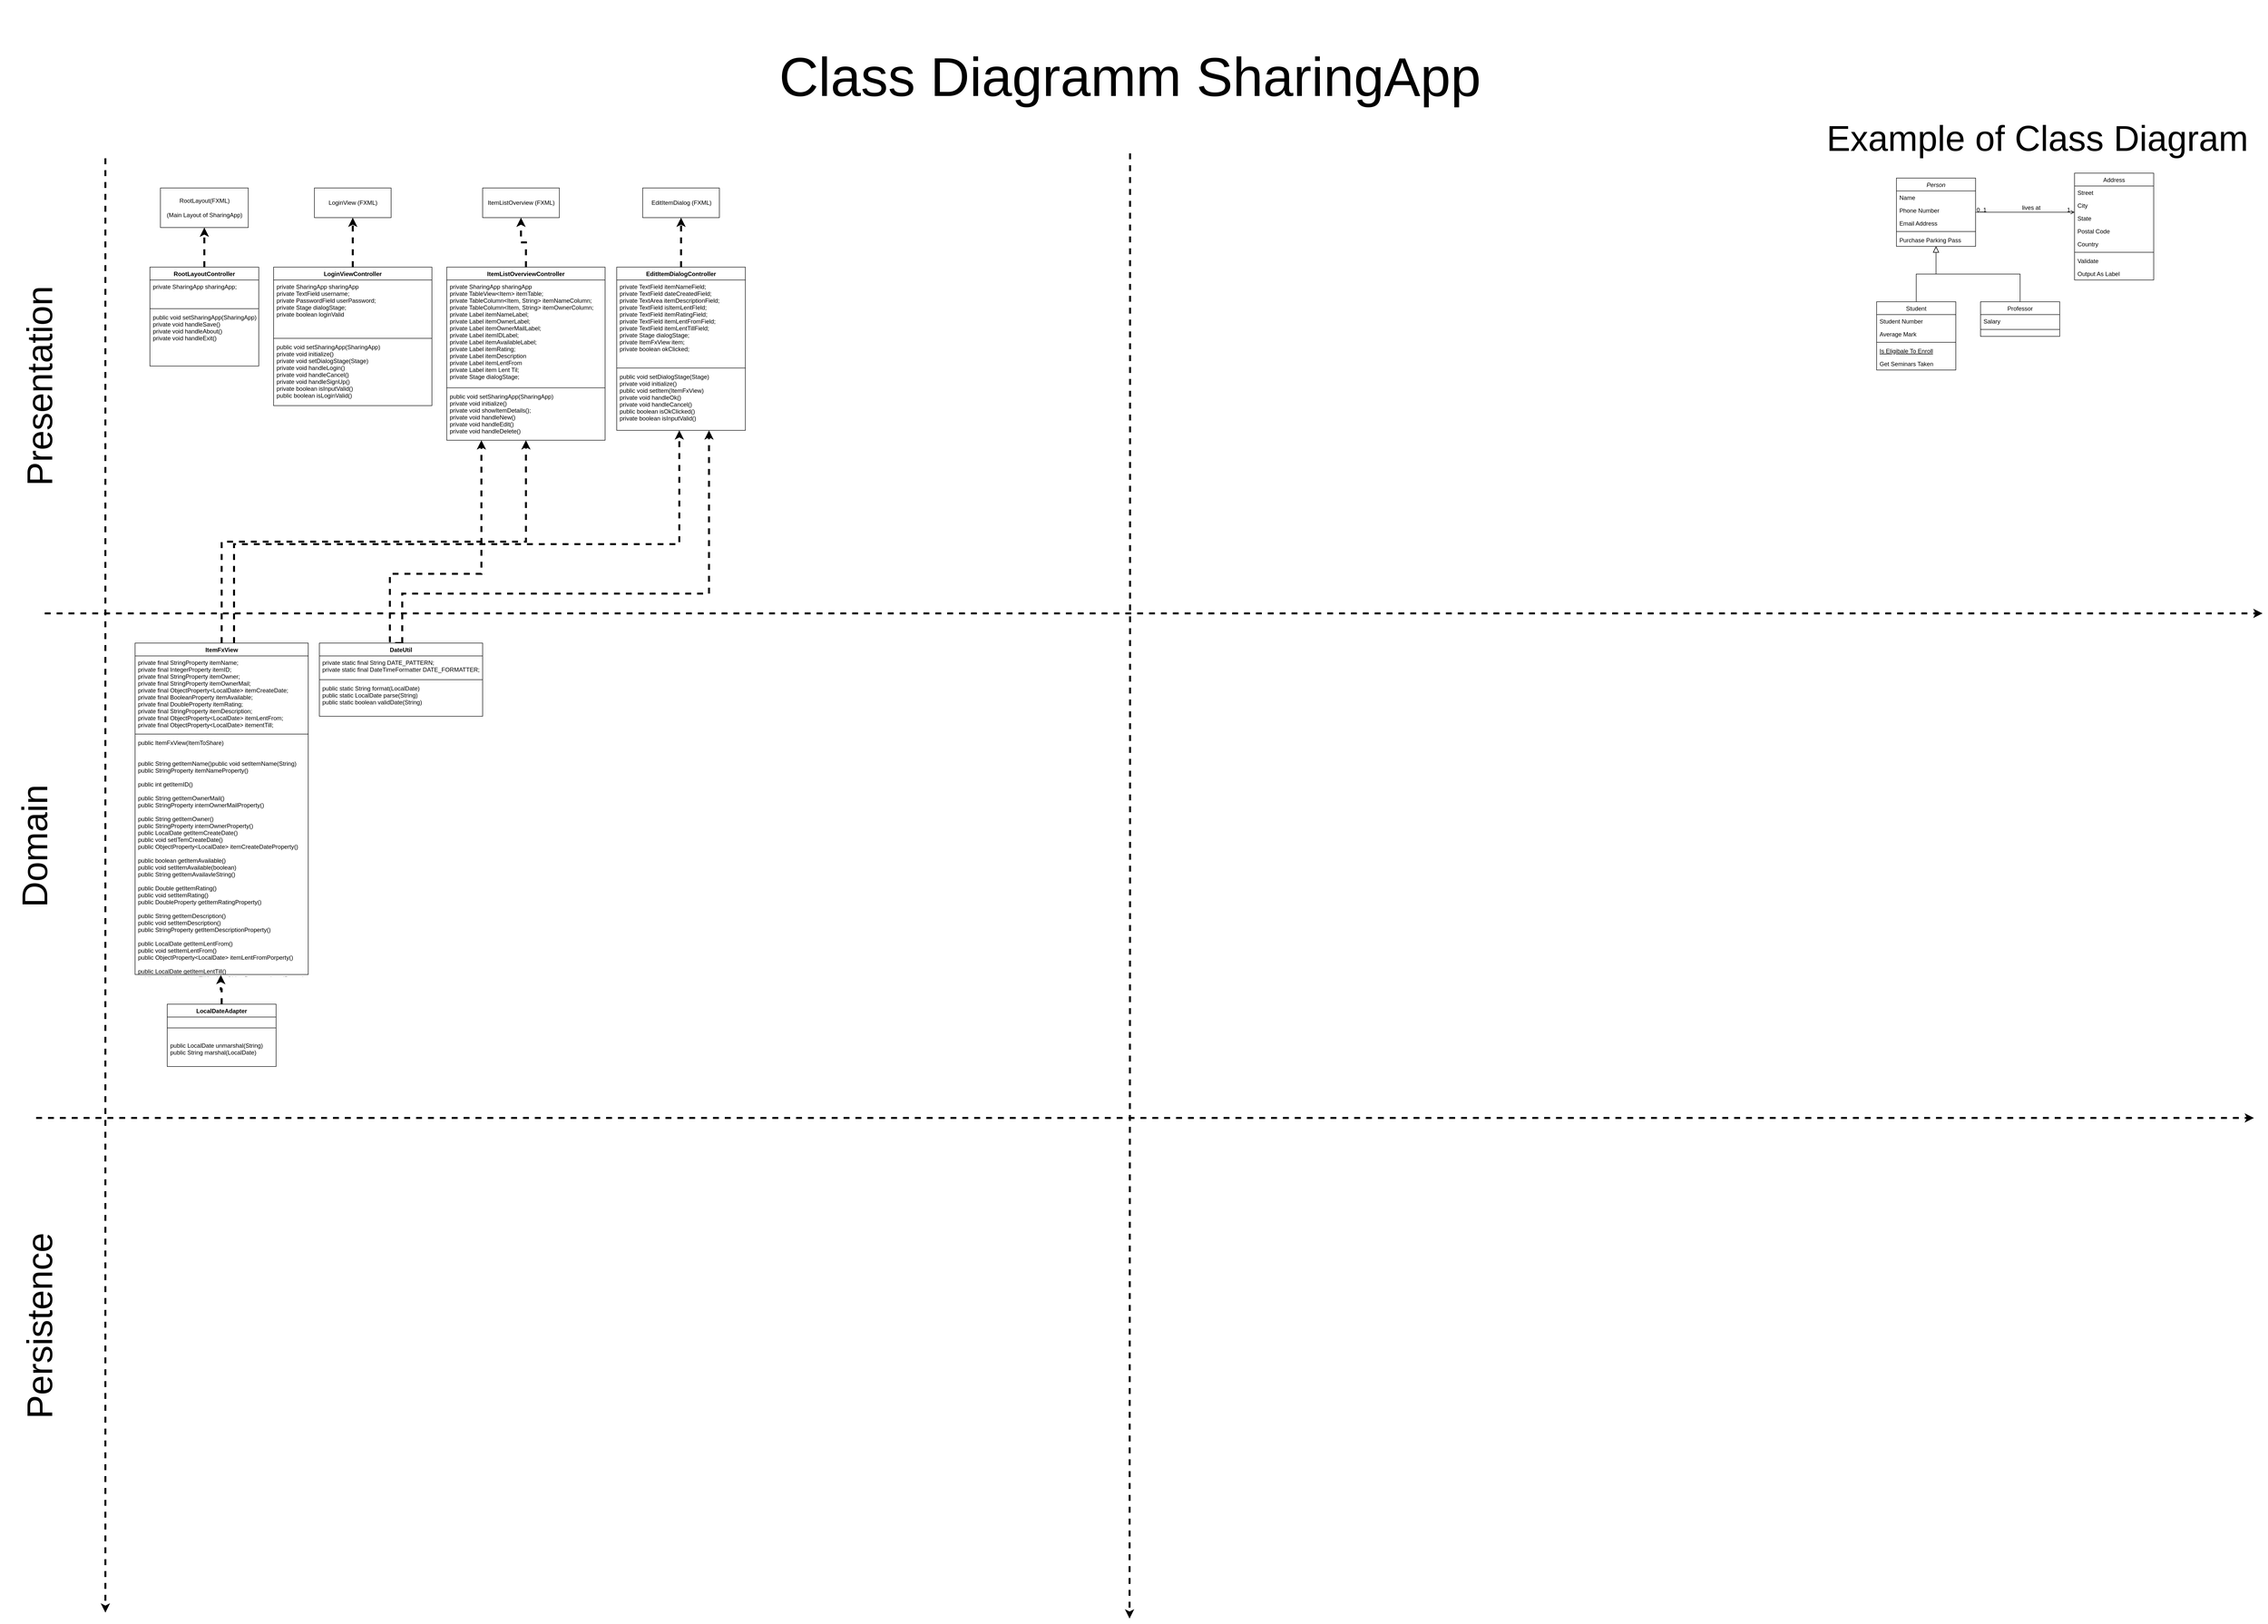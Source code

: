 <mxfile version="13.11.0" type="github">
  <diagram id="C5RBs43oDa-KdzZeNtuy" name="Page-1">
    <mxGraphModel dx="981" dy="609" grid="1" gridSize="10" guides="1" tooltips="1" connect="1" arrows="1" fold="1" page="1" pageScale="1" pageWidth="4681" pageHeight="3300" math="0" shadow="0">
      <root>
        <mxCell id="WIyWlLk6GJQsqaUBKTNV-0" />
        <mxCell id="WIyWlLk6GJQsqaUBKTNV-1" parent="WIyWlLk6GJQsqaUBKTNV-0" />
        <mxCell id="zkfFHV4jXpPFQw0GAbJ--0" value="Person" style="swimlane;fontStyle=2;align=center;verticalAlign=top;childLayout=stackLayout;horizontal=1;startSize=26;horizontalStack=0;resizeParent=1;resizeLast=0;collapsible=1;marginBottom=0;rounded=0;shadow=0;strokeWidth=1;" parent="WIyWlLk6GJQsqaUBKTNV-1" vertex="1">
          <mxGeometry x="3890" y="360" width="160" height="138" as="geometry">
            <mxRectangle x="230" y="140" width="160" height="26" as="alternateBounds" />
          </mxGeometry>
        </mxCell>
        <mxCell id="zkfFHV4jXpPFQw0GAbJ--1" value="Name" style="text;align=left;verticalAlign=top;spacingLeft=4;spacingRight=4;overflow=hidden;rotatable=0;points=[[0,0.5],[1,0.5]];portConstraint=eastwest;" parent="zkfFHV4jXpPFQw0GAbJ--0" vertex="1">
          <mxGeometry y="26" width="160" height="26" as="geometry" />
        </mxCell>
        <mxCell id="zkfFHV4jXpPFQw0GAbJ--2" value="Phone Number" style="text;align=left;verticalAlign=top;spacingLeft=4;spacingRight=4;overflow=hidden;rotatable=0;points=[[0,0.5],[1,0.5]];portConstraint=eastwest;rounded=0;shadow=0;html=0;" parent="zkfFHV4jXpPFQw0GAbJ--0" vertex="1">
          <mxGeometry y="52" width="160" height="26" as="geometry" />
        </mxCell>
        <mxCell id="zkfFHV4jXpPFQw0GAbJ--3" value="Email Address" style="text;align=left;verticalAlign=top;spacingLeft=4;spacingRight=4;overflow=hidden;rotatable=0;points=[[0,0.5],[1,0.5]];portConstraint=eastwest;rounded=0;shadow=0;html=0;" parent="zkfFHV4jXpPFQw0GAbJ--0" vertex="1">
          <mxGeometry y="78" width="160" height="26" as="geometry" />
        </mxCell>
        <mxCell id="zkfFHV4jXpPFQw0GAbJ--4" value="" style="line;html=1;strokeWidth=1;align=left;verticalAlign=middle;spacingTop=-1;spacingLeft=3;spacingRight=3;rotatable=0;labelPosition=right;points=[];portConstraint=eastwest;" parent="zkfFHV4jXpPFQw0GAbJ--0" vertex="1">
          <mxGeometry y="104" width="160" height="8" as="geometry" />
        </mxCell>
        <mxCell id="zkfFHV4jXpPFQw0GAbJ--5" value="Purchase Parking Pass" style="text;align=left;verticalAlign=top;spacingLeft=4;spacingRight=4;overflow=hidden;rotatable=0;points=[[0,0.5],[1,0.5]];portConstraint=eastwest;" parent="zkfFHV4jXpPFQw0GAbJ--0" vertex="1">
          <mxGeometry y="112" width="160" height="26" as="geometry" />
        </mxCell>
        <mxCell id="zkfFHV4jXpPFQw0GAbJ--6" value="Student" style="swimlane;fontStyle=0;align=center;verticalAlign=top;childLayout=stackLayout;horizontal=1;startSize=26;horizontalStack=0;resizeParent=1;resizeLast=0;collapsible=1;marginBottom=0;rounded=0;shadow=0;strokeWidth=1;" parent="WIyWlLk6GJQsqaUBKTNV-1" vertex="1">
          <mxGeometry x="3850" y="610" width="160" height="138" as="geometry">
            <mxRectangle x="130" y="380" width="160" height="26" as="alternateBounds" />
          </mxGeometry>
        </mxCell>
        <mxCell id="zkfFHV4jXpPFQw0GAbJ--7" value="Student Number" style="text;align=left;verticalAlign=top;spacingLeft=4;spacingRight=4;overflow=hidden;rotatable=0;points=[[0,0.5],[1,0.5]];portConstraint=eastwest;" parent="zkfFHV4jXpPFQw0GAbJ--6" vertex="1">
          <mxGeometry y="26" width="160" height="26" as="geometry" />
        </mxCell>
        <mxCell id="zkfFHV4jXpPFQw0GAbJ--8" value="Average Mark" style="text;align=left;verticalAlign=top;spacingLeft=4;spacingRight=4;overflow=hidden;rotatable=0;points=[[0,0.5],[1,0.5]];portConstraint=eastwest;rounded=0;shadow=0;html=0;" parent="zkfFHV4jXpPFQw0GAbJ--6" vertex="1">
          <mxGeometry y="52" width="160" height="26" as="geometry" />
        </mxCell>
        <mxCell id="zkfFHV4jXpPFQw0GAbJ--9" value="" style="line;html=1;strokeWidth=1;align=left;verticalAlign=middle;spacingTop=-1;spacingLeft=3;spacingRight=3;rotatable=0;labelPosition=right;points=[];portConstraint=eastwest;" parent="zkfFHV4jXpPFQw0GAbJ--6" vertex="1">
          <mxGeometry y="78" width="160" height="8" as="geometry" />
        </mxCell>
        <mxCell id="zkfFHV4jXpPFQw0GAbJ--10" value="Is Eligibale To Enroll" style="text;align=left;verticalAlign=top;spacingLeft=4;spacingRight=4;overflow=hidden;rotatable=0;points=[[0,0.5],[1,0.5]];portConstraint=eastwest;fontStyle=4" parent="zkfFHV4jXpPFQw0GAbJ--6" vertex="1">
          <mxGeometry y="86" width="160" height="26" as="geometry" />
        </mxCell>
        <mxCell id="zkfFHV4jXpPFQw0GAbJ--11" value="Get Seminars Taken" style="text;align=left;verticalAlign=top;spacingLeft=4;spacingRight=4;overflow=hidden;rotatable=0;points=[[0,0.5],[1,0.5]];portConstraint=eastwest;" parent="zkfFHV4jXpPFQw0GAbJ--6" vertex="1">
          <mxGeometry y="112" width="160" height="26" as="geometry" />
        </mxCell>
        <mxCell id="zkfFHV4jXpPFQw0GAbJ--12" value="" style="endArrow=block;endSize=10;endFill=0;shadow=0;strokeWidth=1;rounded=0;edgeStyle=elbowEdgeStyle;elbow=vertical;" parent="WIyWlLk6GJQsqaUBKTNV-1" source="zkfFHV4jXpPFQw0GAbJ--6" target="zkfFHV4jXpPFQw0GAbJ--0" edge="1">
          <mxGeometry width="160" relative="1" as="geometry">
            <mxPoint x="2340" y="153" as="sourcePoint" />
            <mxPoint x="2340" y="153" as="targetPoint" />
          </mxGeometry>
        </mxCell>
        <mxCell id="zkfFHV4jXpPFQw0GAbJ--13" value="Professor" style="swimlane;fontStyle=0;align=center;verticalAlign=top;childLayout=stackLayout;horizontal=1;startSize=26;horizontalStack=0;resizeParent=1;resizeLast=0;collapsible=1;marginBottom=0;rounded=0;shadow=0;strokeWidth=1;" parent="WIyWlLk6GJQsqaUBKTNV-1" vertex="1">
          <mxGeometry x="4060" y="610" width="160" height="70" as="geometry">
            <mxRectangle x="340" y="380" width="170" height="26" as="alternateBounds" />
          </mxGeometry>
        </mxCell>
        <mxCell id="zkfFHV4jXpPFQw0GAbJ--14" value="Salary" style="text;align=left;verticalAlign=top;spacingLeft=4;spacingRight=4;overflow=hidden;rotatable=0;points=[[0,0.5],[1,0.5]];portConstraint=eastwest;" parent="zkfFHV4jXpPFQw0GAbJ--13" vertex="1">
          <mxGeometry y="26" width="160" height="26" as="geometry" />
        </mxCell>
        <mxCell id="zkfFHV4jXpPFQw0GAbJ--15" value="" style="line;html=1;strokeWidth=1;align=left;verticalAlign=middle;spacingTop=-1;spacingLeft=3;spacingRight=3;rotatable=0;labelPosition=right;points=[];portConstraint=eastwest;" parent="zkfFHV4jXpPFQw0GAbJ--13" vertex="1">
          <mxGeometry y="52" width="160" height="8" as="geometry" />
        </mxCell>
        <mxCell id="zkfFHV4jXpPFQw0GAbJ--16" value="" style="endArrow=block;endSize=10;endFill=0;shadow=0;strokeWidth=1;rounded=0;edgeStyle=elbowEdgeStyle;elbow=vertical;" parent="WIyWlLk6GJQsqaUBKTNV-1" source="zkfFHV4jXpPFQw0GAbJ--13" target="zkfFHV4jXpPFQw0GAbJ--0" edge="1">
          <mxGeometry width="160" relative="1" as="geometry">
            <mxPoint x="2350" y="323" as="sourcePoint" />
            <mxPoint x="2450" y="221" as="targetPoint" />
          </mxGeometry>
        </mxCell>
        <mxCell id="zkfFHV4jXpPFQw0GAbJ--17" value="Address" style="swimlane;fontStyle=0;align=center;verticalAlign=top;childLayout=stackLayout;horizontal=1;startSize=26;horizontalStack=0;resizeParent=1;resizeLast=0;collapsible=1;marginBottom=0;rounded=0;shadow=0;strokeWidth=1;" parent="WIyWlLk6GJQsqaUBKTNV-1" vertex="1">
          <mxGeometry x="4250" y="350" width="160" height="216" as="geometry">
            <mxRectangle x="550" y="140" width="160" height="26" as="alternateBounds" />
          </mxGeometry>
        </mxCell>
        <mxCell id="zkfFHV4jXpPFQw0GAbJ--18" value="Street" style="text;align=left;verticalAlign=top;spacingLeft=4;spacingRight=4;overflow=hidden;rotatable=0;points=[[0,0.5],[1,0.5]];portConstraint=eastwest;" parent="zkfFHV4jXpPFQw0GAbJ--17" vertex="1">
          <mxGeometry y="26" width="160" height="26" as="geometry" />
        </mxCell>
        <mxCell id="zkfFHV4jXpPFQw0GAbJ--19" value="City" style="text;align=left;verticalAlign=top;spacingLeft=4;spacingRight=4;overflow=hidden;rotatable=0;points=[[0,0.5],[1,0.5]];portConstraint=eastwest;rounded=0;shadow=0;html=0;" parent="zkfFHV4jXpPFQw0GAbJ--17" vertex="1">
          <mxGeometry y="52" width="160" height="26" as="geometry" />
        </mxCell>
        <mxCell id="zkfFHV4jXpPFQw0GAbJ--20" value="State" style="text;align=left;verticalAlign=top;spacingLeft=4;spacingRight=4;overflow=hidden;rotatable=0;points=[[0,0.5],[1,0.5]];portConstraint=eastwest;rounded=0;shadow=0;html=0;" parent="zkfFHV4jXpPFQw0GAbJ--17" vertex="1">
          <mxGeometry y="78" width="160" height="26" as="geometry" />
        </mxCell>
        <mxCell id="zkfFHV4jXpPFQw0GAbJ--21" value="Postal Code" style="text;align=left;verticalAlign=top;spacingLeft=4;spacingRight=4;overflow=hidden;rotatable=0;points=[[0,0.5],[1,0.5]];portConstraint=eastwest;rounded=0;shadow=0;html=0;" parent="zkfFHV4jXpPFQw0GAbJ--17" vertex="1">
          <mxGeometry y="104" width="160" height="26" as="geometry" />
        </mxCell>
        <mxCell id="zkfFHV4jXpPFQw0GAbJ--22" value="Country" style="text;align=left;verticalAlign=top;spacingLeft=4;spacingRight=4;overflow=hidden;rotatable=0;points=[[0,0.5],[1,0.5]];portConstraint=eastwest;rounded=0;shadow=0;html=0;" parent="zkfFHV4jXpPFQw0GAbJ--17" vertex="1">
          <mxGeometry y="130" width="160" height="26" as="geometry" />
        </mxCell>
        <mxCell id="zkfFHV4jXpPFQw0GAbJ--23" value="" style="line;html=1;strokeWidth=1;align=left;verticalAlign=middle;spacingTop=-1;spacingLeft=3;spacingRight=3;rotatable=0;labelPosition=right;points=[];portConstraint=eastwest;" parent="zkfFHV4jXpPFQw0GAbJ--17" vertex="1">
          <mxGeometry y="156" width="160" height="8" as="geometry" />
        </mxCell>
        <mxCell id="zkfFHV4jXpPFQw0GAbJ--24" value="Validate" style="text;align=left;verticalAlign=top;spacingLeft=4;spacingRight=4;overflow=hidden;rotatable=0;points=[[0,0.5],[1,0.5]];portConstraint=eastwest;" parent="zkfFHV4jXpPFQw0GAbJ--17" vertex="1">
          <mxGeometry y="164" width="160" height="26" as="geometry" />
        </mxCell>
        <mxCell id="zkfFHV4jXpPFQw0GAbJ--25" value="Output As Label" style="text;align=left;verticalAlign=top;spacingLeft=4;spacingRight=4;overflow=hidden;rotatable=0;points=[[0,0.5],[1,0.5]];portConstraint=eastwest;" parent="zkfFHV4jXpPFQw0GAbJ--17" vertex="1">
          <mxGeometry y="190" width="160" height="26" as="geometry" />
        </mxCell>
        <mxCell id="zkfFHV4jXpPFQw0GAbJ--26" value="" style="endArrow=open;shadow=0;strokeWidth=1;rounded=0;endFill=1;edgeStyle=elbowEdgeStyle;elbow=vertical;" parent="WIyWlLk6GJQsqaUBKTNV-1" source="zkfFHV4jXpPFQw0GAbJ--0" target="zkfFHV4jXpPFQw0GAbJ--17" edge="1">
          <mxGeometry x="0.5" y="41" relative="1" as="geometry">
            <mxPoint x="2520" y="142" as="sourcePoint" />
            <mxPoint x="2680" y="142" as="targetPoint" />
            <mxPoint x="-40" y="32" as="offset" />
          </mxGeometry>
        </mxCell>
        <mxCell id="zkfFHV4jXpPFQw0GAbJ--27" value="0..1" style="resizable=0;align=left;verticalAlign=bottom;labelBackgroundColor=none;fontSize=12;" parent="zkfFHV4jXpPFQw0GAbJ--26" connectable="0" vertex="1">
          <mxGeometry x="-1" relative="1" as="geometry">
            <mxPoint y="4" as="offset" />
          </mxGeometry>
        </mxCell>
        <mxCell id="zkfFHV4jXpPFQw0GAbJ--28" value="1" style="resizable=0;align=right;verticalAlign=bottom;labelBackgroundColor=none;fontSize=12;" parent="zkfFHV4jXpPFQw0GAbJ--26" connectable="0" vertex="1">
          <mxGeometry x="1" relative="1" as="geometry">
            <mxPoint x="-7" y="4" as="offset" />
          </mxGeometry>
        </mxCell>
        <mxCell id="zkfFHV4jXpPFQw0GAbJ--29" value="lives at" style="text;html=1;resizable=0;points=[];;align=center;verticalAlign=middle;labelBackgroundColor=none;rounded=0;shadow=0;strokeWidth=1;fontSize=12;" parent="zkfFHV4jXpPFQw0GAbJ--26" vertex="1" connectable="0">
          <mxGeometry x="0.5" y="49" relative="1" as="geometry">
            <mxPoint x="-38" y="40" as="offset" />
          </mxGeometry>
        </mxCell>
        <mxCell id="n5gccMW1pTss9SRz3Ln8-4" style="edgeStyle=orthogonalEdgeStyle;rounded=0;orthogonalLoop=1;jettySize=auto;html=1;exitX=0.5;exitY=1;exitDx=0;exitDy=0;dashed=1;strokeWidth=4;" parent="WIyWlLk6GJQsqaUBKTNV-1" source="n5gccMW1pTss9SRz3Ln8-2" edge="1">
          <mxGeometry relative="1" as="geometry">
            <mxPoint x="2340" y="3272" as="targetPoint" />
          </mxGeometry>
        </mxCell>
        <mxCell id="n5gccMW1pTss9SRz3Ln8-2" value="&lt;font style=&quot;font-size: 110px&quot;&gt;Class Diagramm SharingApp&lt;/font&gt;" style="text;html=1;strokeColor=none;fillColor=none;align=center;verticalAlign=middle;whiteSpace=wrap;rounded=0;" parent="WIyWlLk6GJQsqaUBKTNV-1" vertex="1">
          <mxGeometry x="1531" width="1620" height="310" as="geometry" />
        </mxCell>
        <mxCell id="n5gccMW1pTss9SRz3Ln8-5" style="edgeStyle=orthogonalEdgeStyle;rounded=0;orthogonalLoop=1;jettySize=auto;html=1;dashed=1;strokeWidth=4;" parent="WIyWlLk6GJQsqaUBKTNV-1" edge="1">
          <mxGeometry relative="1" as="geometry">
            <mxPoint x="270" y="3260" as="targetPoint" />
            <mxPoint x="270" y="320" as="sourcePoint" />
          </mxGeometry>
        </mxCell>
        <mxCell id="n5gccMW1pTss9SRz3Ln8-6" value="&lt;div style=&quot;font-size: 72px&quot;&gt;&lt;font style=&quot;font-size: 72px&quot;&gt;Presentation&lt;/font&gt;&lt;/div&gt;" style="text;html=1;strokeColor=none;fillColor=none;align=center;verticalAlign=middle;whiteSpace=wrap;rounded=0;rotation=-90;" parent="WIyWlLk6GJQsqaUBKTNV-1" vertex="1">
          <mxGeometry x="-190" y="710" width="655" height="140" as="geometry" />
        </mxCell>
        <mxCell id="n5gccMW1pTss9SRz3Ln8-7" value="&lt;font style=&quot;font-size: 72px&quot;&gt;Domain&lt;/font&gt;" style="text;html=1;strokeColor=none;fillColor=none;align=center;verticalAlign=middle;whiteSpace=wrap;rounded=0;rotation=-90;" parent="WIyWlLk6GJQsqaUBKTNV-1" vertex="1">
          <mxGeometry x="-200" y="1640" width="655" height="140" as="geometry" />
        </mxCell>
        <mxCell id="n5gccMW1pTss9SRz3Ln8-8" value="&lt;font style=&quot;font-size: 72px&quot;&gt;Persistence&lt;/font&gt;" style="text;html=1;strokeColor=none;fillColor=none;align=center;verticalAlign=middle;whiteSpace=wrap;rounded=0;rotation=-90;" parent="WIyWlLk6GJQsqaUBKTNV-1" vertex="1">
          <mxGeometry x="-190" y="2610" width="655" height="140" as="geometry" />
        </mxCell>
        <mxCell id="n5gccMW1pTss9SRz3Ln8-10" style="edgeStyle=orthogonalEdgeStyle;rounded=0;orthogonalLoop=1;jettySize=auto;html=1;exitX=0.5;exitY=1;exitDx=0;exitDy=0;dashed=1;strokeWidth=4;" parent="WIyWlLk6GJQsqaUBKTNV-1" edge="1">
          <mxGeometry relative="1" as="geometry">
            <mxPoint x="4630" y="1240" as="targetPoint" />
            <mxPoint x="147.4" y="1240" as="sourcePoint" />
          </mxGeometry>
        </mxCell>
        <mxCell id="n5gccMW1pTss9SRz3Ln8-11" style="edgeStyle=orthogonalEdgeStyle;rounded=0;orthogonalLoop=1;jettySize=auto;html=1;exitX=0.5;exitY=1;exitDx=0;exitDy=0;dashed=1;strokeWidth=4;" parent="WIyWlLk6GJQsqaUBKTNV-1" edge="1">
          <mxGeometry relative="1" as="geometry">
            <mxPoint x="4612.6" y="2260" as="targetPoint" />
            <mxPoint x="130.0" y="2260" as="sourcePoint" />
          </mxGeometry>
        </mxCell>
        <mxCell id="n5gccMW1pTss9SRz3Ln8-21" style="edgeStyle=orthogonalEdgeStyle;rounded=0;orthogonalLoop=1;jettySize=auto;html=1;entryX=0.5;entryY=1;entryDx=0;entryDy=0;dashed=1;strokeWidth=4;" parent="WIyWlLk6GJQsqaUBKTNV-1" source="n5gccMW1pTss9SRz3Ln8-16" target="n5gccMW1pTss9SRz3Ln8-20" edge="1">
          <mxGeometry relative="1" as="geometry" />
        </mxCell>
        <mxCell id="n5gccMW1pTss9SRz3Ln8-16" value="LoginViewController" style="swimlane;fontStyle=1;align=center;verticalAlign=top;childLayout=stackLayout;horizontal=1;startSize=26;horizontalStack=0;resizeParent=1;resizeParentMax=0;resizeLast=0;collapsible=1;marginBottom=0;" parent="WIyWlLk6GJQsqaUBKTNV-1" vertex="1">
          <mxGeometry x="610" y="540" width="320" height="280" as="geometry" />
        </mxCell>
        <mxCell id="n5gccMW1pTss9SRz3Ln8-17" value="private SharingApp sharingApp&#xa;private TextField username;&#xa;private PasswordField userPassword;&#xa;private Stage dialogStage;&#xa;private boolean loginValid&#xa;" style="text;strokeColor=none;fillColor=none;align=left;verticalAlign=top;spacingLeft=4;spacingRight=4;overflow=hidden;rotatable=0;points=[[0,0.5],[1,0.5]];portConstraint=eastwest;" parent="n5gccMW1pTss9SRz3Ln8-16" vertex="1">
          <mxGeometry y="26" width="320" height="114" as="geometry" />
        </mxCell>
        <mxCell id="n5gccMW1pTss9SRz3Ln8-18" value="" style="line;strokeWidth=1;fillColor=none;align=left;verticalAlign=middle;spacingTop=-1;spacingLeft=3;spacingRight=3;rotatable=0;labelPosition=right;points=[];portConstraint=eastwest;" parent="n5gccMW1pTss9SRz3Ln8-16" vertex="1">
          <mxGeometry y="140" width="320" height="8" as="geometry" />
        </mxCell>
        <mxCell id="n5gccMW1pTss9SRz3Ln8-19" value="public void setSharingApp(SharingApp)&#xa;private void initialize()&#xa;private void setDialogStage(Stage)&#xa;private void handleLogin()&#xa;private void handleCancel()&#xa;private void handleSignUp()&#xa;private boolean isInputValid()&#xa;public boolean isLoginValid()&#xa;" style="text;strokeColor=none;fillColor=none;align=left;verticalAlign=top;spacingLeft=4;spacingRight=4;overflow=hidden;rotatable=0;points=[[0,0.5],[1,0.5]];portConstraint=eastwest;" parent="n5gccMW1pTss9SRz3Ln8-16" vertex="1">
          <mxGeometry y="148" width="320" height="132" as="geometry" />
        </mxCell>
        <mxCell id="n5gccMW1pTss9SRz3Ln8-20" value="LoginView (FXML)" style="html=1;" parent="WIyWlLk6GJQsqaUBKTNV-1" vertex="1">
          <mxGeometry x="692.5" y="380" width="155" height="60" as="geometry" />
        </mxCell>
        <mxCell id="n5gccMW1pTss9SRz3Ln8-27" style="edgeStyle=orthogonalEdgeStyle;rounded=0;orthogonalLoop=1;jettySize=auto;html=1;entryX=0.5;entryY=1;entryDx=0;entryDy=0;dashed=1;strokeWidth=4;" parent="WIyWlLk6GJQsqaUBKTNV-1" source="n5gccMW1pTss9SRz3Ln8-22" target="n5gccMW1pTss9SRz3Ln8-26" edge="1">
          <mxGeometry relative="1" as="geometry" />
        </mxCell>
        <mxCell id="n5gccMW1pTss9SRz3Ln8-22" value="RootLayoutController" style="swimlane;fontStyle=1;align=center;verticalAlign=top;childLayout=stackLayout;horizontal=1;startSize=26;horizontalStack=0;resizeParent=1;resizeParentMax=0;resizeLast=0;collapsible=1;marginBottom=0;" parent="WIyWlLk6GJQsqaUBKTNV-1" vertex="1">
          <mxGeometry x="360" y="540" width="220" height="200" as="geometry" />
        </mxCell>
        <mxCell id="n5gccMW1pTss9SRz3Ln8-23" value="private SharingApp sharingApp;" style="text;strokeColor=none;fillColor=none;align=left;verticalAlign=top;spacingLeft=4;spacingRight=4;overflow=hidden;rotatable=0;points=[[0,0.5],[1,0.5]];portConstraint=eastwest;" parent="n5gccMW1pTss9SRz3Ln8-22" vertex="1">
          <mxGeometry y="26" width="220" height="54" as="geometry" />
        </mxCell>
        <mxCell id="n5gccMW1pTss9SRz3Ln8-24" value="" style="line;strokeWidth=1;fillColor=none;align=left;verticalAlign=middle;spacingTop=-1;spacingLeft=3;spacingRight=3;rotatable=0;labelPosition=right;points=[];portConstraint=eastwest;" parent="n5gccMW1pTss9SRz3Ln8-22" vertex="1">
          <mxGeometry y="80" width="220" height="8" as="geometry" />
        </mxCell>
        <mxCell id="n5gccMW1pTss9SRz3Ln8-25" value="public void setSharingApp(SharingApp)&#xa;private void handleSave()&#xa;private void handleAbout()&#xa;private void handleExit()&#xa;" style="text;strokeColor=none;fillColor=none;align=left;verticalAlign=top;spacingLeft=4;spacingRight=4;overflow=hidden;rotatable=0;points=[[0,0.5],[1,0.5]];portConstraint=eastwest;" parent="n5gccMW1pTss9SRz3Ln8-22" vertex="1">
          <mxGeometry y="88" width="220" height="112" as="geometry" />
        </mxCell>
        <mxCell id="n5gccMW1pTss9SRz3Ln8-26" value="&lt;div&gt;RootLayout(FXML)&lt;/div&gt;&lt;div&gt;&lt;br&gt;&lt;/div&gt;(Main Layout of SharingApp)" style="html=1;" parent="WIyWlLk6GJQsqaUBKTNV-1" vertex="1">
          <mxGeometry x="381.25" y="380" width="177.5" height="80" as="geometry" />
        </mxCell>
        <mxCell id="n5gccMW1pTss9SRz3Ln8-28" value="&lt;font style=&quot;font-size: 72px&quot;&gt;Example of Class Diagram&lt;/font&gt;" style="text;html=1;strokeColor=none;fillColor=none;align=center;verticalAlign=middle;whiteSpace=wrap;rounded=0;" parent="WIyWlLk6GJQsqaUBKTNV-1" vertex="1">
          <mxGeometry x="3740" y="270" width="870" height="20" as="geometry" />
        </mxCell>
        <mxCell id="NbHTNahy-XvnpAPskr0h-0" value="ItemListOverview (FXML)" style="html=1;" parent="WIyWlLk6GJQsqaUBKTNV-1" vertex="1">
          <mxGeometry x="1032.5" y="380" width="155" height="60" as="geometry" />
        </mxCell>
        <mxCell id="NbHTNahy-XvnpAPskr0h-7" style="edgeStyle=orthogonalEdgeStyle;rounded=0;orthogonalLoop=1;jettySize=auto;html=1;entryX=0.5;entryY=1;entryDx=0;entryDy=0;dashed=1;strokeWidth=4;" parent="WIyWlLk6GJQsqaUBKTNV-1" source="NbHTNahy-XvnpAPskr0h-1" target="NbHTNahy-XvnpAPskr0h-0" edge="1">
          <mxGeometry relative="1" as="geometry" />
        </mxCell>
        <mxCell id="NbHTNahy-XvnpAPskr0h-1" value="ItemListOverviewController" style="swimlane;fontStyle=1;align=center;verticalAlign=top;childLayout=stackLayout;horizontal=1;startSize=26;horizontalStack=0;resizeParent=1;resizeParentMax=0;resizeLast=0;collapsible=1;marginBottom=0;" parent="WIyWlLk6GJQsqaUBKTNV-1" vertex="1">
          <mxGeometry x="960" y="540" width="320" height="350" as="geometry" />
        </mxCell>
        <mxCell id="NbHTNahy-XvnpAPskr0h-2" value="private SharingApp sharingApp&#xa;private TableView&lt;Item&gt; itemTable;&#xa;private TableColumn&lt;Item, String&gt; itemNameColumn;&#xa;private TableColumn&lt;Item, String&gt; itemOwnerColumn;&#xa;private Label itemNameLabel;&#xa;private Label itemOwnerLabel;&#xa;private Label itemOwnerMailLabel;&#xa;private Label itemIDLabel;&#xa;private Label itemAvailableLabel;&#xa;private Label itemRating;&#xa;private Label itemDescription&#xa;private Label itemLentFrom&#xa;private Label item Lent Til;&#xa;private Stage dialogStage;&#xa;&#xa;" style="text;strokeColor=none;fillColor=none;align=left;verticalAlign=top;spacingLeft=4;spacingRight=4;overflow=hidden;rotatable=0;points=[[0,0.5],[1,0.5]];portConstraint=eastwest;" parent="NbHTNahy-XvnpAPskr0h-1" vertex="1">
          <mxGeometry y="26" width="320" height="214" as="geometry" />
        </mxCell>
        <mxCell id="NbHTNahy-XvnpAPskr0h-3" value="" style="line;strokeWidth=1;fillColor=none;align=left;verticalAlign=middle;spacingTop=-1;spacingLeft=3;spacingRight=3;rotatable=0;labelPosition=right;points=[];portConstraint=eastwest;" parent="NbHTNahy-XvnpAPskr0h-1" vertex="1">
          <mxGeometry y="240" width="320" height="8" as="geometry" />
        </mxCell>
        <mxCell id="NbHTNahy-XvnpAPskr0h-4" value="public void setSharingApp(SharingApp)&#xa;private void initialize()&#xa;private void showItemDetails();&#xa;private void handleNew()&#xa;private void handleEdit()&#xa;private void handleDelete()&#xa;" style="text;strokeColor=none;fillColor=none;align=left;verticalAlign=top;spacingLeft=4;spacingRight=4;overflow=hidden;rotatable=0;points=[[0,0.5],[1,0.5]];portConstraint=eastwest;" parent="NbHTNahy-XvnpAPskr0h-1" vertex="1">
          <mxGeometry y="248" width="320" height="102" as="geometry" />
        </mxCell>
        <mxCell id="NbHTNahy-XvnpAPskr0h-13" style="edgeStyle=orthogonalEdgeStyle;rounded=0;orthogonalLoop=1;jettySize=auto;html=1;entryX=0.5;entryY=1;entryDx=0;entryDy=0;entryPerimeter=0;dashed=1;strokeColor=#000000;strokeWidth=4;" parent="WIyWlLk6GJQsqaUBKTNV-1" source="NbHTNahy-XvnpAPskr0h-8" target="NbHTNahy-XvnpAPskr0h-4" edge="1">
          <mxGeometry relative="1" as="geometry" />
        </mxCell>
        <mxCell id="7Ww949HbS-oUmsPyWldI-16" style="edgeStyle=orthogonalEdgeStyle;rounded=0;orthogonalLoop=1;jettySize=auto;html=1;dashed=1;strokeWidth=4;" parent="WIyWlLk6GJQsqaUBKTNV-1" source="NbHTNahy-XvnpAPskr0h-8" target="7Ww949HbS-oUmsPyWldI-14" edge="1">
          <mxGeometry relative="1" as="geometry">
            <Array as="points">
              <mxPoint x="530" y="1100" />
              <mxPoint x="1430" y="1100" />
            </Array>
          </mxGeometry>
        </mxCell>
        <mxCell id="NbHTNahy-XvnpAPskr0h-8" value="ItemFxView" style="swimlane;fontStyle=1;align=center;verticalAlign=top;childLayout=stackLayout;horizontal=1;startSize=26;horizontalStack=0;resizeParent=1;resizeParentMax=0;resizeLast=0;collapsible=1;marginBottom=0;" parent="WIyWlLk6GJQsqaUBKTNV-1" vertex="1">
          <mxGeometry x="330" y="1300" width="350" height="670" as="geometry" />
        </mxCell>
        <mxCell id="NbHTNahy-XvnpAPskr0h-9" value="private final StringProperty itemName;&#xa;private final IntegerProperty itemID;&#xa;private final StringProperty itemOwner;&#xa;private final StringProperty itemOwnerMail;&#xa;private final ObjectProperty&lt;LocalDate&gt; itemCreateDate;&#xa;private final BooleanProperty itemAvailable;&#xa;private final DoubleProperty itemRating;&#xa;private final StringProperty itemDescription;&#xa;private final ObjectProperty&lt;LocalDate&gt; itemLentFrom;&#xa;private final ObjectProperty&lt;LocalDate&gt; itementTill;&#xa;&#xa;&#xa;" style="text;strokeColor=none;fillColor=none;align=left;verticalAlign=top;spacingLeft=4;spacingRight=4;overflow=hidden;rotatable=0;points=[[0,0.5],[1,0.5]];portConstraint=eastwest;" parent="NbHTNahy-XvnpAPskr0h-8" vertex="1">
          <mxGeometry y="26" width="350" height="154" as="geometry" />
        </mxCell>
        <mxCell id="NbHTNahy-XvnpAPskr0h-10" value="" style="line;strokeWidth=1;fillColor=none;align=left;verticalAlign=middle;spacingTop=-1;spacingLeft=3;spacingRight=3;rotatable=0;labelPosition=right;points=[];portConstraint=eastwest;" parent="NbHTNahy-XvnpAPskr0h-8" vertex="1">
          <mxGeometry y="180" width="350" height="8" as="geometry" />
        </mxCell>
        <mxCell id="NbHTNahy-XvnpAPskr0h-11" value="public ItemFxView(ItemToShare)&#xa;&#xa;&#xa;public String getItemName()public void setItemName(String)&#xa;public StringProperty itemNameProperty()&#xa;&#xa;public int getItemID()&#xa;&#xa;public String getItemOwnerMail()&#xa;public StringProperty intemOwnerMailProperty()&#xa;&#xa;public String getItemOwner()&#xa;public StringProperty intemOwnerProperty()&#xa;public LocalDate getItemCreateDate()&#xa;public void setITemCreateDate()&#xa;public ObjectProperty&lt;LocalDate&gt; itemCreateDateProperty()&#xa;&#xa;public boolean getItemAvailable()&#xa;public void setItemAvailable(boolean)&#xa;public String getItemAvailavleString()&#xa;&#xa;public Double getItemRating()&#xa;public void setItemRating()&#xa;public DoubleProperty getItemRatingProperty()&#xa;&#xa;public String getItemDescription()&#xa;public void setItemDescription()&#xa;public StringProperty getItemDescriptionProperty()&#xa;&#xa;public LocalDate getItemLentFrom()&#xa;public void setItemLentFrom()&#xa;public ObjectProperty&lt;LocalDate&gt; itemLentFromPorperty()&#xa;&#xa;public LocalDate getItemLentTill()&#xa;public void setItemLentTill()public ObjectProperty&lt;LocalDate&gt; itemLentTillPorperty()&#xa;" style="text;strokeColor=none;fillColor=none;align=left;verticalAlign=top;spacingLeft=4;spacingRight=4;overflow=hidden;rotatable=0;points=[[0,0.5],[1,0.5]];portConstraint=eastwest;" parent="NbHTNahy-XvnpAPskr0h-8" vertex="1">
          <mxGeometry y="188" width="350" height="482" as="geometry" />
        </mxCell>
        <mxCell id="7Ww949HbS-oUmsPyWldI-4" style="edgeStyle=orthogonalEdgeStyle;rounded=0;orthogonalLoop=1;jettySize=auto;html=1;entryX=0.495;entryY=1.002;entryDx=0;entryDy=0;entryPerimeter=0;strokeWidth=4;dashed=1;" parent="WIyWlLk6GJQsqaUBKTNV-1" source="7Ww949HbS-oUmsPyWldI-0" target="NbHTNahy-XvnpAPskr0h-11" edge="1">
          <mxGeometry relative="1" as="geometry" />
        </mxCell>
        <mxCell id="7Ww949HbS-oUmsPyWldI-0" value="LocalDateAdapter" style="swimlane;fontStyle=1;align=center;verticalAlign=top;childLayout=stackLayout;horizontal=1;startSize=26;horizontalStack=0;resizeParent=1;resizeParentMax=0;resizeLast=0;collapsible=1;marginBottom=0;" parent="WIyWlLk6GJQsqaUBKTNV-1" vertex="1">
          <mxGeometry x="395" y="2030" width="220" height="126" as="geometry" />
        </mxCell>
        <mxCell id="7Ww949HbS-oUmsPyWldI-2" value="" style="line;strokeWidth=1;fillColor=none;align=left;verticalAlign=middle;spacingTop=-1;spacingLeft=3;spacingRight=3;rotatable=0;labelPosition=right;points=[];portConstraint=eastwest;" parent="7Ww949HbS-oUmsPyWldI-0" vertex="1">
          <mxGeometry y="26" width="220" height="44" as="geometry" />
        </mxCell>
        <mxCell id="7Ww949HbS-oUmsPyWldI-3" value="public LocalDate unmarshal(String)&#xa;public String marshal(LocalDate)&#xa;" style="text;strokeColor=none;fillColor=none;align=left;verticalAlign=top;spacingLeft=4;spacingRight=4;overflow=hidden;rotatable=0;points=[[0,0.5],[1,0.5]];portConstraint=eastwest;" parent="7Ww949HbS-oUmsPyWldI-0" vertex="1">
          <mxGeometry y="70" width="220" height="56" as="geometry" />
        </mxCell>
        <mxCell id="7Ww949HbS-oUmsPyWldI-9" style="edgeStyle=orthogonalEdgeStyle;rounded=0;orthogonalLoop=1;jettySize=auto;html=1;dashed=1;strokeWidth=4;exitX=0.5;exitY=0;exitDx=0;exitDy=0;" parent="WIyWlLk6GJQsqaUBKTNV-1" source="7Ww949HbS-oUmsPyWldI-5" target="NbHTNahy-XvnpAPskr0h-4" edge="1">
          <mxGeometry relative="1" as="geometry">
            <mxPoint x="1111" y="850" as="targetPoint" />
            <Array as="points">
              <mxPoint x="845" y="1160" />
              <mxPoint x="1030" y="1160" />
            </Array>
          </mxGeometry>
        </mxCell>
        <mxCell id="7Ww949HbS-oUmsPyWldI-17" style="edgeStyle=orthogonalEdgeStyle;rounded=0;orthogonalLoop=1;jettySize=auto;html=1;dashed=1;strokeWidth=4;" parent="WIyWlLk6GJQsqaUBKTNV-1" source="7Ww949HbS-oUmsPyWldI-5" target="7Ww949HbS-oUmsPyWldI-14" edge="1">
          <mxGeometry relative="1" as="geometry">
            <mxPoint x="1490.0" y="900" as="targetPoint" />
            <Array as="points">
              <mxPoint x="870" y="1200" />
              <mxPoint x="1490" y="1200" />
            </Array>
          </mxGeometry>
        </mxCell>
        <mxCell id="7Ww949HbS-oUmsPyWldI-5" value="DateUtil" style="swimlane;fontStyle=1;align=center;verticalAlign=top;childLayout=stackLayout;horizontal=1;startSize=26;horizontalStack=0;resizeParent=1;resizeParentMax=0;resizeLast=0;collapsible=1;marginBottom=0;" parent="WIyWlLk6GJQsqaUBKTNV-1" vertex="1">
          <mxGeometry x="702.5" y="1300" width="330" height="148" as="geometry" />
        </mxCell>
        <mxCell id="7Ww949HbS-oUmsPyWldI-6" value="private static final String DATE_PATTERN;&#xa;private static final DateTimeFormatter DATE_FORMATTER;&#xa;&#xa;" style="text;strokeColor=none;fillColor=none;align=left;verticalAlign=top;spacingLeft=4;spacingRight=4;overflow=hidden;rotatable=0;points=[[0,0.5],[1,0.5]];portConstraint=eastwest;" parent="7Ww949HbS-oUmsPyWldI-5" vertex="1">
          <mxGeometry y="26" width="330" height="44" as="geometry" />
        </mxCell>
        <mxCell id="7Ww949HbS-oUmsPyWldI-7" value="" style="line;strokeWidth=1;fillColor=none;align=left;verticalAlign=middle;spacingTop=-1;spacingLeft=3;spacingRight=3;rotatable=0;labelPosition=right;points=[];portConstraint=eastwest;" parent="7Ww949HbS-oUmsPyWldI-5" vertex="1">
          <mxGeometry y="70" width="330" height="8" as="geometry" />
        </mxCell>
        <mxCell id="7Ww949HbS-oUmsPyWldI-8" value="public static String format(LocalDate)&#xa;public static LocalDate parse(String)&#xa;public static boolean validDate(String)&#xa;&#xa;" style="text;strokeColor=none;fillColor=none;align=left;verticalAlign=top;spacingLeft=4;spacingRight=4;overflow=hidden;rotatable=0;points=[[0,0.5],[1,0.5]];portConstraint=eastwest;" parent="7Ww949HbS-oUmsPyWldI-5" vertex="1">
          <mxGeometry y="78" width="330" height="70" as="geometry" />
        </mxCell>
        <mxCell id="7Ww949HbS-oUmsPyWldI-10" value="EditItemDialog (FXML)" style="html=1;" parent="WIyWlLk6GJQsqaUBKTNV-1" vertex="1">
          <mxGeometry x="1356" y="380" width="155" height="60" as="geometry" />
        </mxCell>
        <mxCell id="7Ww949HbS-oUmsPyWldI-15" style="edgeStyle=orthogonalEdgeStyle;rounded=0;orthogonalLoop=1;jettySize=auto;html=1;entryX=0.5;entryY=1;entryDx=0;entryDy=0;dashed=1;strokeWidth=4;" parent="WIyWlLk6GJQsqaUBKTNV-1" source="7Ww949HbS-oUmsPyWldI-11" target="7Ww949HbS-oUmsPyWldI-10" edge="1">
          <mxGeometry relative="1" as="geometry" />
        </mxCell>
        <mxCell id="7Ww949HbS-oUmsPyWldI-11" value="EditItemDialogController" style="swimlane;fontStyle=1;align=center;verticalAlign=top;childLayout=stackLayout;horizontal=1;startSize=26;horizontalStack=0;resizeParent=1;resizeParentMax=0;resizeLast=0;collapsible=1;marginBottom=0;" parent="WIyWlLk6GJQsqaUBKTNV-1" vertex="1">
          <mxGeometry x="1303.5" y="540" width="260" height="330" as="geometry" />
        </mxCell>
        <mxCell id="7Ww949HbS-oUmsPyWldI-12" value="private TextField itemNameField;&#xa;private TextField dateCreatedField;&#xa;private TextArea itemDescriptionField;&#xa;private TextField isItemLentFIeld;&#xa;private TextField itemRatingField;&#xa;private TextField itemLentFromField;&#xa;private TextField itemLentTillField;&#xa;private Stage dialogStage;&#xa;private ItemFxView item;&#xa;private boolean okClicked;&#xa;" style="text;strokeColor=none;fillColor=none;align=left;verticalAlign=top;spacingLeft=4;spacingRight=4;overflow=hidden;rotatable=0;points=[[0,0.5],[1,0.5]];portConstraint=eastwest;" parent="7Ww949HbS-oUmsPyWldI-11" vertex="1">
          <mxGeometry y="26" width="260" height="174" as="geometry" />
        </mxCell>
        <mxCell id="7Ww949HbS-oUmsPyWldI-13" value="" style="line;strokeWidth=1;fillColor=none;align=left;verticalAlign=middle;spacingTop=-1;spacingLeft=3;spacingRight=3;rotatable=0;labelPosition=right;points=[];portConstraint=eastwest;" parent="7Ww949HbS-oUmsPyWldI-11" vertex="1">
          <mxGeometry y="200" width="260" height="8" as="geometry" />
        </mxCell>
        <mxCell id="7Ww949HbS-oUmsPyWldI-14" value="public void setDialogStage(Stage)&#xa;private void initialize()&#xa;public void setItem(ItemFxView)&#xa;private void handleOk()&#xa;private void handleCancel()&#xa;public boolean isOkClicked()&#xa;private boolean isInputValid()&#xa;&#xa;" style="text;strokeColor=none;fillColor=none;align=left;verticalAlign=top;spacingLeft=4;spacingRight=4;overflow=hidden;rotatable=0;points=[[0,0.5],[1,0.5]];portConstraint=eastwest;" parent="7Ww949HbS-oUmsPyWldI-11" vertex="1">
          <mxGeometry y="208" width="260" height="122" as="geometry" />
        </mxCell>
      </root>
    </mxGraphModel>
  </diagram>
</mxfile>
